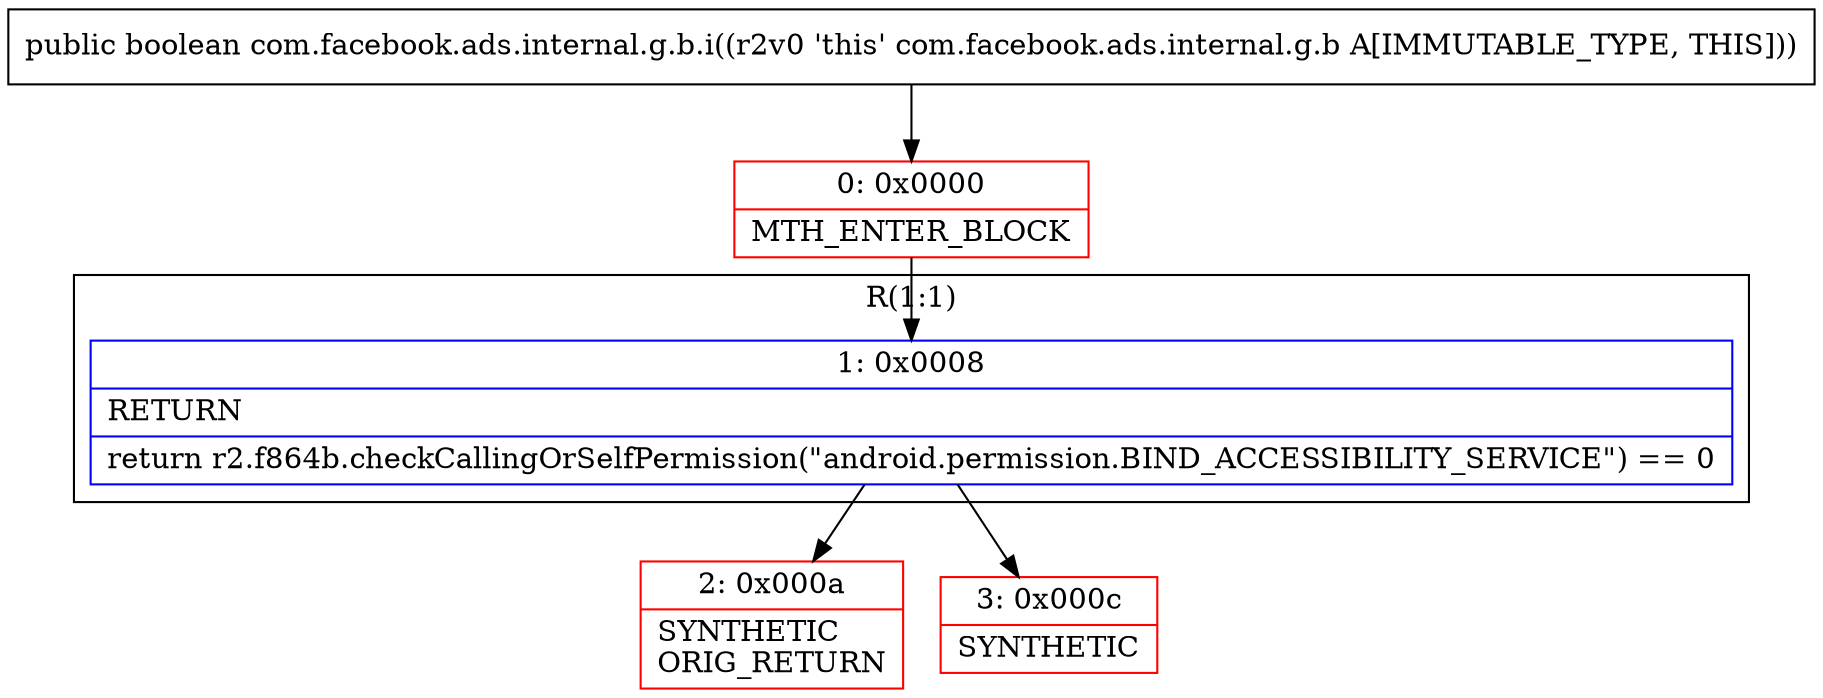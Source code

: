 digraph "CFG forcom.facebook.ads.internal.g.b.i()Z" {
subgraph cluster_Region_81100860 {
label = "R(1:1)";
node [shape=record,color=blue];
Node_1 [shape=record,label="{1\:\ 0x0008|RETURN\l|return r2.f864b.checkCallingOrSelfPermission(\"android.permission.BIND_ACCESSIBILITY_SERVICE\") == 0\l}"];
}
Node_0 [shape=record,color=red,label="{0\:\ 0x0000|MTH_ENTER_BLOCK\l}"];
Node_2 [shape=record,color=red,label="{2\:\ 0x000a|SYNTHETIC\lORIG_RETURN\l}"];
Node_3 [shape=record,color=red,label="{3\:\ 0x000c|SYNTHETIC\l}"];
MethodNode[shape=record,label="{public boolean com.facebook.ads.internal.g.b.i((r2v0 'this' com.facebook.ads.internal.g.b A[IMMUTABLE_TYPE, THIS])) }"];
MethodNode -> Node_0;
Node_1 -> Node_2;
Node_1 -> Node_3;
Node_0 -> Node_1;
}

